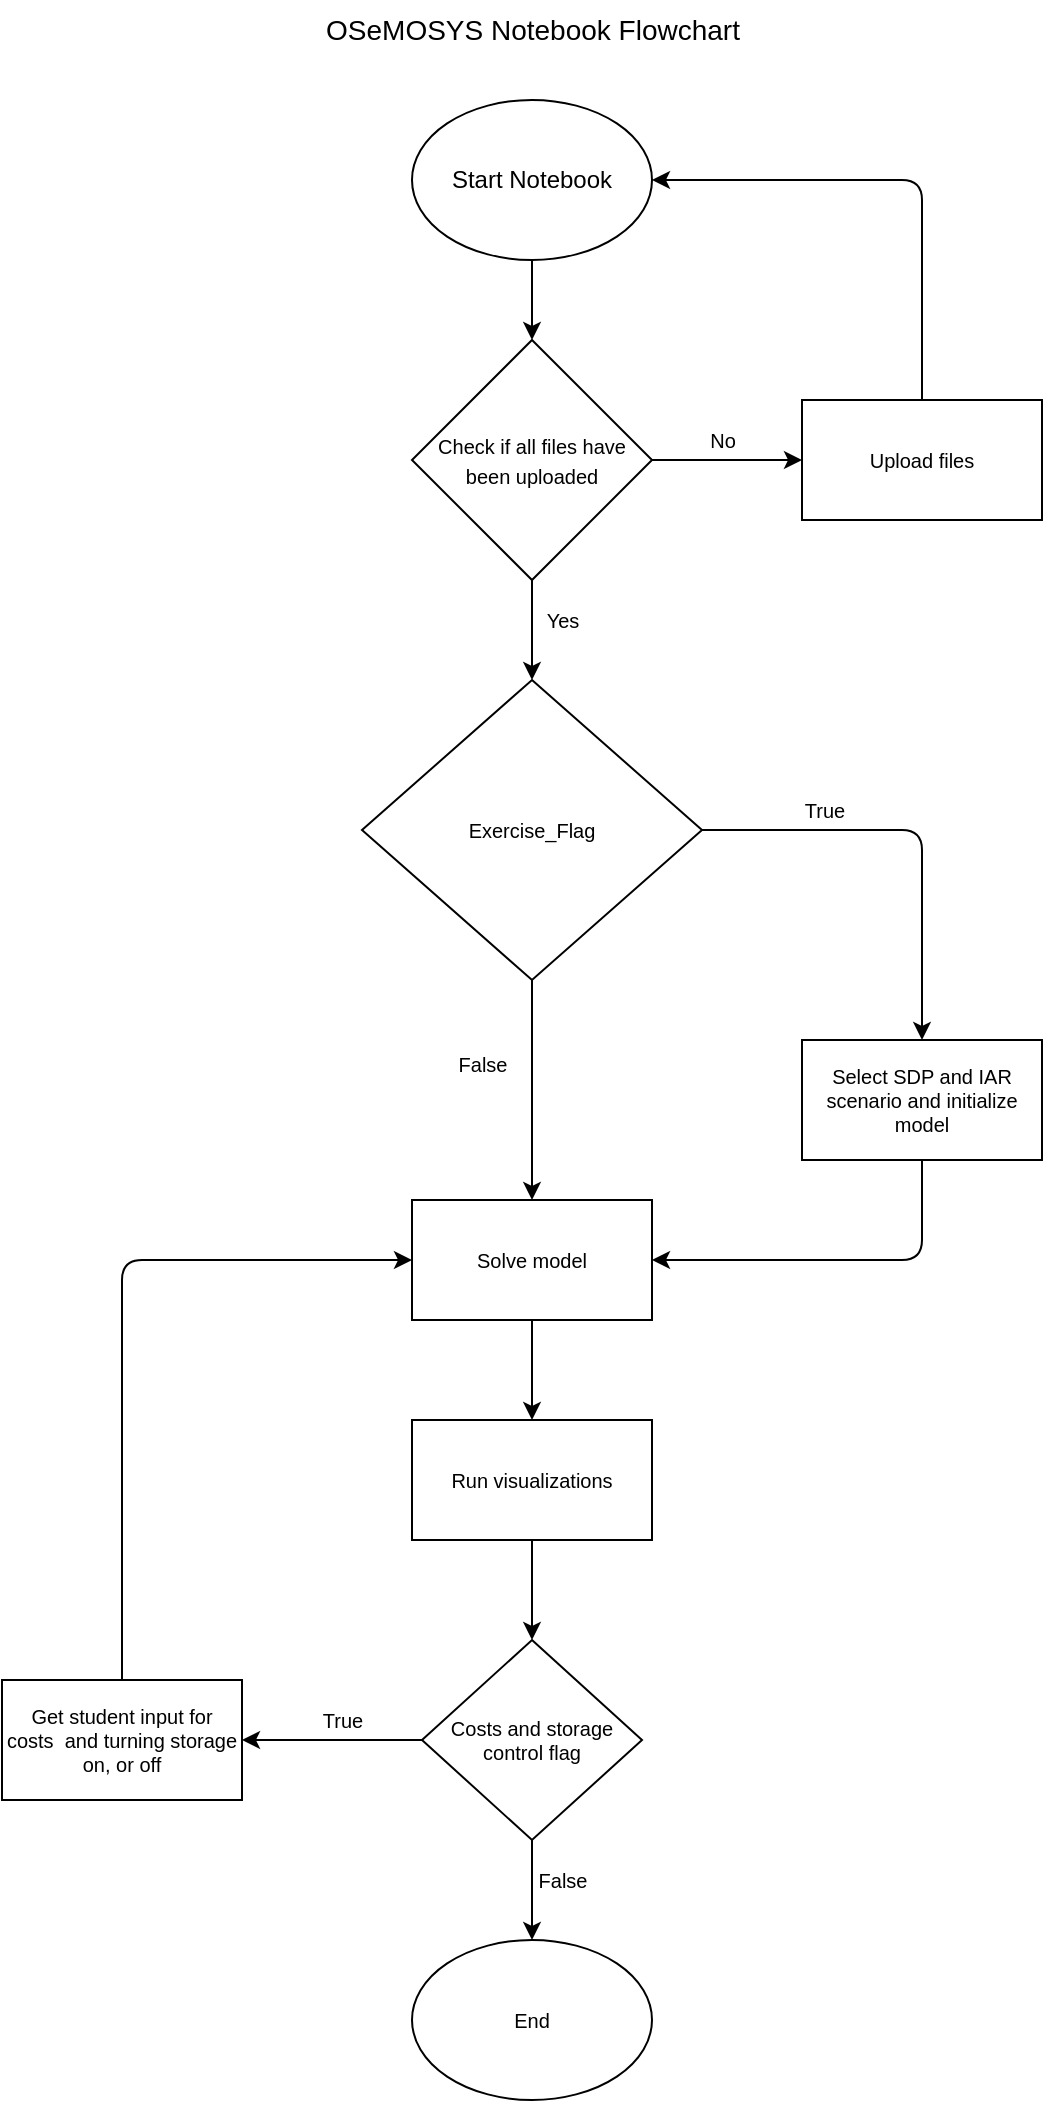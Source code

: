 <mxfile>
    <diagram id="moJGTdQWBSPyE-c0S0Ny" name="Page-1">
        <mxGraphModel dx="1250" dy="710" grid="1" gridSize="10" guides="1" tooltips="1" connect="1" arrows="1" fold="1" page="1" pageScale="1" pageWidth="850" pageHeight="1100" math="0" shadow="0">
            <root>
                <mxCell id="0"/>
                <mxCell id="1" parent="0"/>
                <mxCell id="6" value="" style="edgeStyle=none;html=1;fontSize=10;" edge="1" parent="1" source="2" target="4">
                    <mxGeometry relative="1" as="geometry"/>
                </mxCell>
                <mxCell id="2" value="Start Notebook" style="ellipse;whiteSpace=wrap;html=1;" vertex="1" parent="1">
                    <mxGeometry x="365" y="80" width="120" height="80" as="geometry"/>
                </mxCell>
                <mxCell id="9" value="" style="edgeStyle=none;html=1;fontSize=10;" edge="1" parent="1" source="4" target="8">
                    <mxGeometry relative="1" as="geometry"/>
                </mxCell>
                <mxCell id="10" value="No" style="edgeLabel;html=1;align=center;verticalAlign=middle;resizable=0;points=[];fontSize=10;" vertex="1" connectable="0" parent="9">
                    <mxGeometry x="0.333" relative="1" as="geometry">
                        <mxPoint x="-15" y="-10" as="offset"/>
                    </mxGeometry>
                </mxCell>
                <mxCell id="11" value="" style="edgeStyle=none;html=1;fontSize=10;" edge="1" parent="1" source="4" target="7">
                    <mxGeometry relative="1" as="geometry"/>
                </mxCell>
                <mxCell id="12" value="Yes" style="edgeLabel;html=1;align=center;verticalAlign=middle;resizable=0;points=[];fontSize=10;" vertex="1" connectable="0" parent="11">
                    <mxGeometry x="-0.456" relative="1" as="geometry">
                        <mxPoint x="15" y="6" as="offset"/>
                    </mxGeometry>
                </mxCell>
                <mxCell id="4" value="&lt;font style=&quot;font-size: 10px;&quot;&gt;Check if all files have been uploaded&lt;/font&gt;" style="rhombus;whiteSpace=wrap;html=1;" vertex="1" parent="1">
                    <mxGeometry x="365" y="200" width="120" height="120" as="geometry"/>
                </mxCell>
                <mxCell id="16" style="edgeStyle=none;html=1;exitX=1;exitY=0.5;exitDx=0;exitDy=0;entryX=0.5;entryY=0;entryDx=0;entryDy=0;fontSize=10;" edge="1" parent="1" source="7" target="15">
                    <mxGeometry relative="1" as="geometry">
                        <Array as="points">
                            <mxPoint x="620" y="445"/>
                        </Array>
                    </mxGeometry>
                </mxCell>
                <mxCell id="21" value="True" style="edgeLabel;html=1;align=center;verticalAlign=middle;resizable=0;points=[];fontSize=10;" vertex="1" connectable="0" parent="16">
                    <mxGeometry x="-0.141" y="-1" relative="1" as="geometry">
                        <mxPoint x="-32" y="-11" as="offset"/>
                    </mxGeometry>
                </mxCell>
                <mxCell id="28" value="" style="edgeStyle=none;html=1;fontSize=10;" edge="1" parent="1" source="7" target="14">
                    <mxGeometry relative="1" as="geometry"/>
                </mxCell>
                <mxCell id="29" value="False" style="edgeLabel;html=1;align=center;verticalAlign=middle;resizable=0;points=[];fontSize=10;" vertex="1" connectable="0" parent="28">
                    <mxGeometry x="0.24" y="2" relative="1" as="geometry">
                        <mxPoint x="-27" y="-26" as="offset"/>
                    </mxGeometry>
                </mxCell>
                <mxCell id="7" value="Exercise_Flag" style="rhombus;whiteSpace=wrap;html=1;fontSize=10;" vertex="1" parent="1">
                    <mxGeometry x="340" y="370" width="170" height="150" as="geometry"/>
                </mxCell>
                <mxCell id="13" style="edgeStyle=none;html=1;exitX=0.5;exitY=0;exitDx=0;exitDy=0;fontSize=10;entryX=1;entryY=0.5;entryDx=0;entryDy=0;" edge="1" parent="1" source="8" target="2">
                    <mxGeometry relative="1" as="geometry">
                        <mxPoint x="620" y="120" as="targetPoint"/>
                        <Array as="points">
                            <mxPoint x="620" y="120"/>
                        </Array>
                    </mxGeometry>
                </mxCell>
                <mxCell id="8" value="Upload files" style="rounded=0;whiteSpace=wrap;html=1;fontSize=10;" vertex="1" parent="1">
                    <mxGeometry x="560" y="230" width="120" height="60" as="geometry"/>
                </mxCell>
                <mxCell id="31" value="" style="edgeStyle=none;html=1;fontSize=10;" edge="1" parent="1" source="14" target="27">
                    <mxGeometry relative="1" as="geometry"/>
                </mxCell>
                <mxCell id="14" value="Solve model" style="rounded=0;whiteSpace=wrap;html=1;fontSize=10;" vertex="1" parent="1">
                    <mxGeometry x="365" y="630" width="120" height="60" as="geometry"/>
                </mxCell>
                <mxCell id="30" style="edgeStyle=none;html=1;exitX=0.5;exitY=1;exitDx=0;exitDy=0;entryX=1;entryY=0.5;entryDx=0;entryDy=0;fontSize=10;" edge="1" parent="1" source="15" target="14">
                    <mxGeometry relative="1" as="geometry">
                        <Array as="points">
                            <mxPoint x="620" y="660"/>
                        </Array>
                    </mxGeometry>
                </mxCell>
                <mxCell id="15" value="Select SDP and IAR scenario and initialize model" style="rounded=0;whiteSpace=wrap;html=1;fontSize=10;" vertex="1" parent="1">
                    <mxGeometry x="560" y="550" width="120" height="60" as="geometry"/>
                </mxCell>
                <mxCell id="34" value="" style="edgeStyle=none;html=1;fontSize=10;" edge="1" parent="1" source="22" target="33">
                    <mxGeometry relative="1" as="geometry"/>
                </mxCell>
                <mxCell id="35" value="True" style="edgeLabel;html=1;align=center;verticalAlign=middle;resizable=0;points=[];fontSize=10;" vertex="1" connectable="0" parent="34">
                    <mxGeometry x="-0.378" relative="1" as="geometry">
                        <mxPoint x="-12" y="-10" as="offset"/>
                    </mxGeometry>
                </mxCell>
                <mxCell id="40" value="" style="edgeStyle=none;html=1;fontSize=10;" edge="1" parent="1" source="22" target="39">
                    <mxGeometry relative="1" as="geometry"/>
                </mxCell>
                <mxCell id="41" value="False" style="edgeLabel;html=1;align=center;verticalAlign=middle;resizable=0;points=[];fontSize=10;" vertex="1" connectable="0" parent="40">
                    <mxGeometry x="-0.56" relative="1" as="geometry">
                        <mxPoint x="15" y="9" as="offset"/>
                    </mxGeometry>
                </mxCell>
                <mxCell id="22" value="Costs and storage control flag" style="rhombus;whiteSpace=wrap;html=1;fontSize=10;" vertex="1" parent="1">
                    <mxGeometry x="370" y="850" width="110" height="100" as="geometry"/>
                </mxCell>
                <mxCell id="32" value="" style="edgeStyle=none;html=1;fontSize=10;" edge="1" parent="1" source="27" target="22">
                    <mxGeometry relative="1" as="geometry"/>
                </mxCell>
                <mxCell id="27" value="Run visualizations" style="rounded=0;whiteSpace=wrap;html=1;fontSize=10;" vertex="1" parent="1">
                    <mxGeometry x="365" y="740" width="120" height="60" as="geometry"/>
                </mxCell>
                <mxCell id="37" style="edgeStyle=none;html=1;exitX=0.5;exitY=0;exitDx=0;exitDy=0;entryX=0;entryY=0.5;entryDx=0;entryDy=0;fontSize=10;" edge="1" parent="1" source="33" target="14">
                    <mxGeometry relative="1" as="geometry">
                        <Array as="points">
                            <mxPoint x="220" y="660"/>
                        </Array>
                    </mxGeometry>
                </mxCell>
                <mxCell id="33" value="Get student input for costs&amp;nbsp; and turning storage on, or off" style="rounded=0;whiteSpace=wrap;html=1;fontSize=10;" vertex="1" parent="1">
                    <mxGeometry x="160" y="870" width="120" height="60" as="geometry"/>
                </mxCell>
                <mxCell id="39" value="End" style="ellipse;whiteSpace=wrap;html=1;fontSize=10;" vertex="1" parent="1">
                    <mxGeometry x="365" y="1000" width="120" height="80" as="geometry"/>
                </mxCell>
                <mxCell id="42" value="&lt;font style=&quot;font-size: 14px;&quot;&gt;OSeMOSYS Notebook Flowchart&lt;/font&gt;" style="text;html=1;align=center;verticalAlign=middle;resizable=0;points=[];autosize=1;strokeColor=none;fillColor=none;fontSize=10;" vertex="1" parent="1">
                    <mxGeometry x="310" y="30" width="230" height="30" as="geometry"/>
                </mxCell>
            </root>
        </mxGraphModel>
    </diagram>
</mxfile>